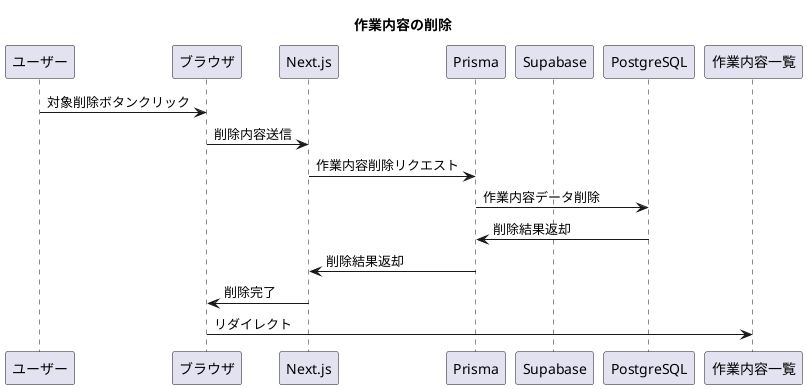 @startuml funcCategoryDelete
title "作業内容の削除"
participant ユーザー
participant ブラウザ
participant Next.js
participant Prisma
participant Supabase
participant PostgreSQL
participant 作業内容一覧

ユーザー -> ブラウザ: 対象削除ボタンクリック
ブラウザ -> Next.js: 削除内容送信
Next.js -> Prisma: 作業内容削除リクエスト
Prisma -> PostgreSQL: 作業内容データ削除
PostgreSQL -> Prisma: 削除結果返却
Prisma -> Next.js: 削除結果返却
Next.js -> ブラウザ: 削除完了
ブラウザ -> 作業内容一覧: リダイレクト
@enduml
